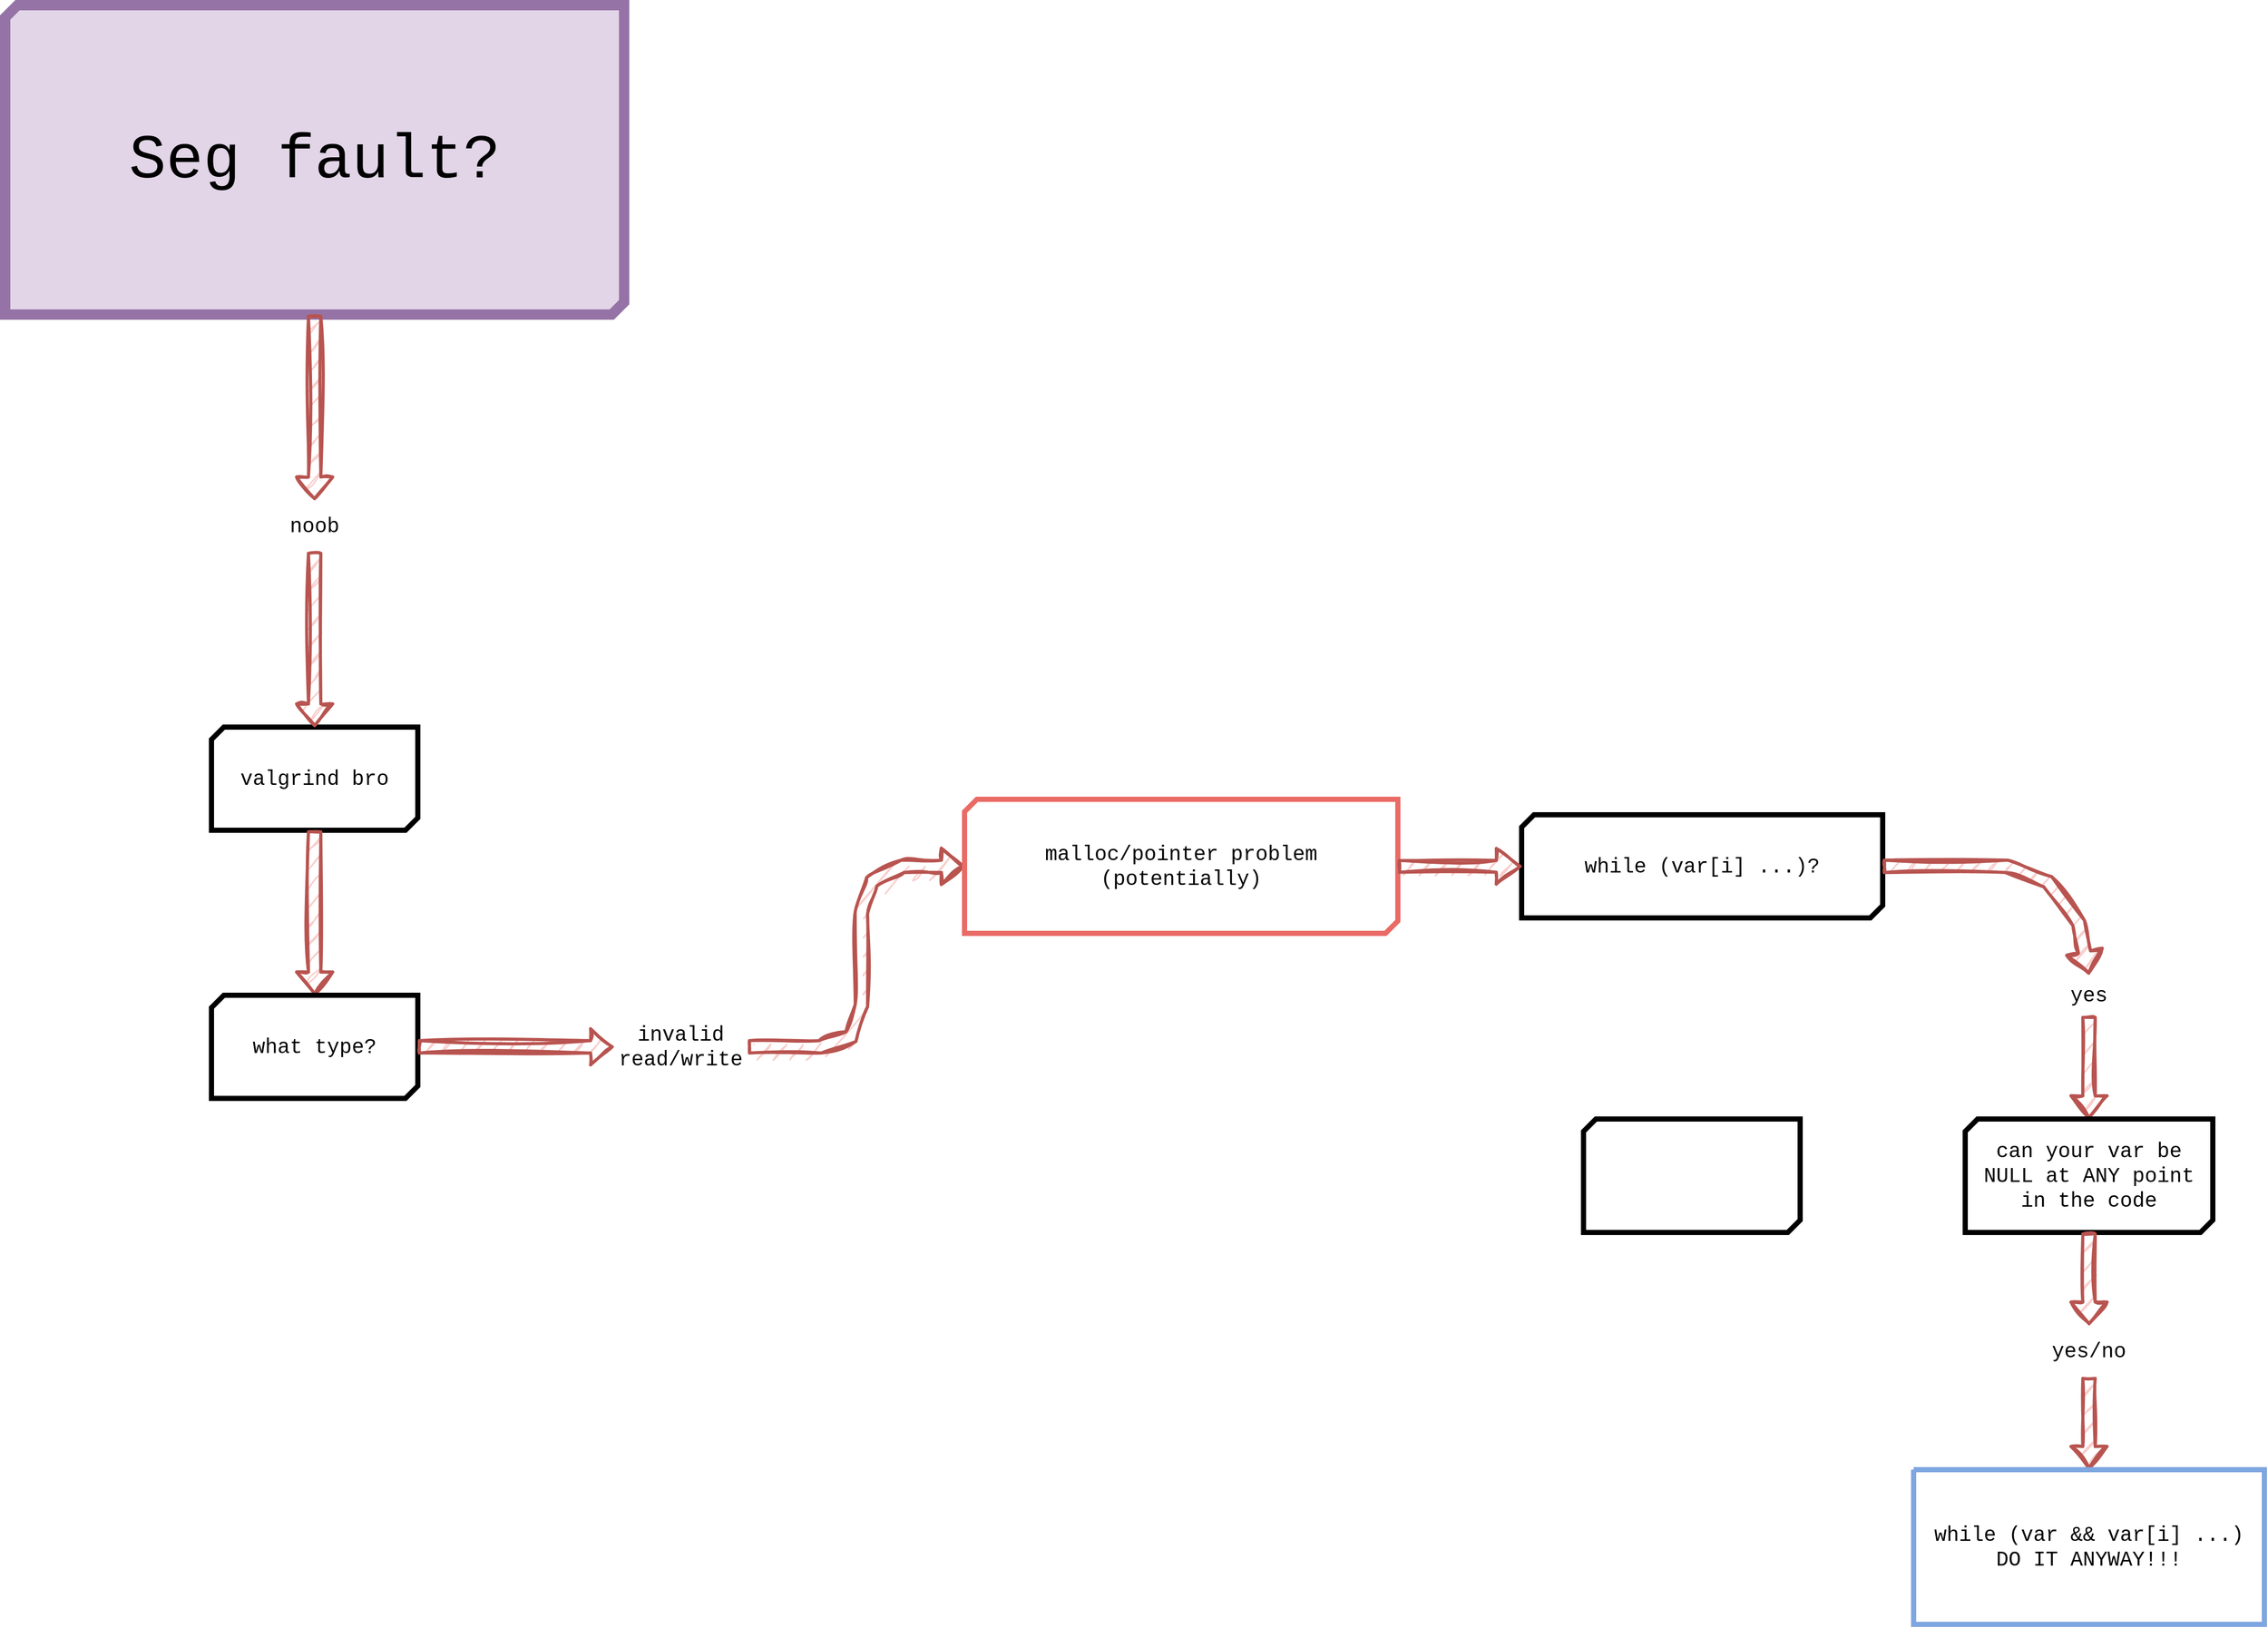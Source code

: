<mxfile version="25.0.3">
  <diagram name="Page-1" id="GB8cJ9GdSOc3UfpPXsYy">
    <mxGraphModel dx="1434" dy="760" grid="1" gridSize="10" guides="1" tooltips="1" connect="1" arrows="1" fold="1" page="1" pageScale="1" pageWidth="4000" pageHeight="4000" math="0" shadow="0">
      <root>
        <mxCell id="0" />
        <mxCell id="1" parent="0" />
        <mxCell id="dsJGXCBRymkmlx7N2I7_-28" value="" style="verticalLabelPosition=bottom;verticalAlign=top;html=1;shape=mxgraph.basic.diag_snip_rect;dx=6;whiteSpace=wrap;rounded=0;align=center;fontFamily=Helvetica;fontSize=12;fontColor=default;fillColor=default;gradientColor=none;strokeWidth=5;" vertex="1" parent="1">
          <mxGeometry x="3170" y="925" width="350" height="100" as="geometry" />
        </mxCell>
        <mxCell id="dsJGXCBRymkmlx7N2I7_-29" value="&lt;font style=&quot;font-size: 20px;&quot; face=&quot;Courier New&quot;&gt;while (var[i] ...)?&lt;/font&gt;" style="text;html=1;align=center;verticalAlign=middle;whiteSpace=wrap;rounded=0;fontFamily=Helvetica;fontSize=12;fontColor=default;" vertex="1" parent="1">
          <mxGeometry x="3170" y="910" width="350" height="130" as="geometry" />
        </mxCell>
        <mxCell id="dsJGXCBRymkmlx7N2I7_-1" value="" style="verticalLabelPosition=bottom;verticalAlign=top;html=1;shape=mxgraph.basic.diag_snip_rect;dx=6;fillColor=#e1d5e7;strokeColor=#9673a6;strokeWidth=10;whiteSpace=wrap;horizontal=1;" vertex="1" parent="1">
          <mxGeometry x="1700" y="140" width="600" height="300" as="geometry" />
        </mxCell>
        <mxCell id="dsJGXCBRymkmlx7N2I7_-2" value="&lt;p&gt;&lt;font style=&quot;font-size: 60px;&quot; face=&quot;Courier New&quot;&gt;Seg fault?&lt;/font&gt;&lt;/p&gt;" style="text;html=1;align=center;verticalAlign=middle;whiteSpace=wrap;rounded=0;fontFamily=Helvetica;fontSize=12;fontColor=default;" vertex="1" parent="1">
          <mxGeometry x="1700" y="140" width="600" height="300" as="geometry" />
        </mxCell>
        <mxCell id="dsJGXCBRymkmlx7N2I7_-5" value="" style="verticalLabelPosition=bottom;verticalAlign=top;html=1;shape=mxgraph.basic.diag_snip_rect;dx=6;whiteSpace=wrap;strokeWidth=5;align=center;fontFamily=Helvetica;fontSize=12;gradientColor=none;fillStyle=auto;shadow=0;" vertex="1" parent="1">
          <mxGeometry x="1900" y="840" width="200" height="100" as="geometry" />
        </mxCell>
        <mxCell id="dsJGXCBRymkmlx7N2I7_-4" value="" style="shape=flexArrow;endArrow=classic;html=1;rounded=0;fontFamily=Helvetica;fontSize=12;fontColor=default;exitX=0.5;exitY=1;exitDx=0;exitDy=0;exitPerimeter=0;entryX=0.5;entryY=0;entryDx=0;entryDy=0;entryPerimeter=0;fillColor=#f8cecc;strokeColor=#b85450;sourcePerimeterSpacing=0;flowAnimation=0;strokeWidth=3;targetPerimeterSpacing=0;startArrow=none;startFill=0;sketch=1;curveFitting=1;jiggle=2;" edge="1" parent="1" source="dsJGXCBRymkmlx7N2I7_-7" target="dsJGXCBRymkmlx7N2I7_-5">
          <mxGeometry width="50" height="50" relative="1" as="geometry">
            <mxPoint x="2000" y="440" as="sourcePoint" />
            <mxPoint x="2000" y="840" as="targetPoint" />
          </mxGeometry>
        </mxCell>
        <mxCell id="dsJGXCBRymkmlx7N2I7_-8" value="" style="shape=flexArrow;endArrow=classic;html=1;rounded=0;fontFamily=Helvetica;fontSize=12;fontColor=default;exitX=0.5;exitY=1;exitDx=0;exitDy=0;exitPerimeter=0;entryX=0.5;entryY=0;entryDx=0;entryDy=0;entryPerimeter=0;fillColor=#f8cecc;strokeColor=#b85450;sourcePerimeterSpacing=0;flowAnimation=0;strokeWidth=3;targetPerimeterSpacing=0;startArrow=none;startFill=0;sketch=1;curveFitting=1;jiggle=2;" edge="1" parent="1" source="dsJGXCBRymkmlx7N2I7_-1" target="dsJGXCBRymkmlx7N2I7_-7">
          <mxGeometry width="50" height="50" relative="1" as="geometry">
            <mxPoint x="2000" y="390" as="sourcePoint" />
            <mxPoint x="2000" y="960" as="targetPoint" />
          </mxGeometry>
        </mxCell>
        <mxCell id="dsJGXCBRymkmlx7N2I7_-7" value="&lt;p&gt;&lt;font face=&quot;Courier New&quot; style=&quot;font-size: 20px;&quot;&gt;noob&lt;/font&gt;&lt;/p&gt;" style="text;html=1;align=center;verticalAlign=middle;whiteSpace=wrap;rounded=0;fontFamily=Helvetica;fontSize=12;fontColor=default;" vertex="1" parent="1">
          <mxGeometry x="1970" y="620" width="60" height="50" as="geometry" />
        </mxCell>
        <mxCell id="dsJGXCBRymkmlx7N2I7_-9" value="&lt;font style=&quot;font-size: 20px;&quot; face=&quot;Courier New&quot;&gt;valgrind bro&lt;/font&gt;" style="text;html=1;align=center;verticalAlign=middle;whiteSpace=wrap;rounded=0;fontFamily=Helvetica;fontSize=12;fontColor=default;" vertex="1" parent="1">
          <mxGeometry x="1900" y="840" width="200" height="100" as="geometry" />
        </mxCell>
        <mxCell id="dsJGXCBRymkmlx7N2I7_-11" value="" style="shape=flexArrow;endArrow=classic;html=1;rounded=0;sketch=1;jiggle=2;curveFitting=1;strokeColor=#b85450;strokeWidth=3;align=center;verticalAlign=middle;fontFamily=Helvetica;fontSize=12;fontColor=default;labelBackgroundColor=default;flowAnimation=0;sourcePerimeterSpacing=0;targetPerimeterSpacing=0;fillColor=#f8cecc;entryX=0.5;entryY=0;entryDx=0;entryDy=0;entryPerimeter=0;exitX=0.5;exitY=1;exitDx=0;exitDy=0;exitPerimeter=0;" edge="1" parent="1" source="dsJGXCBRymkmlx7N2I7_-5" target="dsJGXCBRymkmlx7N2I7_-15">
          <mxGeometry width="50" height="50" relative="1" as="geometry">
            <mxPoint x="2030" y="1070" as="sourcePoint" />
            <mxPoint x="2000" y="1240" as="targetPoint" />
          </mxGeometry>
        </mxCell>
        <mxCell id="dsJGXCBRymkmlx7N2I7_-15" value="" style="verticalLabelPosition=bottom;verticalAlign=middle;html=1;shape=mxgraph.basic.diag_snip_rect;dx=6;whiteSpace=wrap;rounded=0;align=center;fontFamily=Helvetica;fontSize=12;fontColor=default;fillColor=default;gradientColor=none;strokeColor=default;strokeWidth=5;" vertex="1" parent="1">
          <mxGeometry x="1900" y="1100" width="200" height="100" as="geometry" />
        </mxCell>
        <mxCell id="dsJGXCBRymkmlx7N2I7_-17" value="&lt;font face=&quot;Courier New&quot; style=&quot;font-size: 20px;&quot;&gt;what type?&lt;/font&gt;" style="text;html=1;align=center;verticalAlign=middle;whiteSpace=wrap;rounded=0;fontFamily=Helvetica;fontSize=12;fontColor=default;" vertex="1" parent="1">
          <mxGeometry x="1900" y="1100" width="200" height="100" as="geometry" />
        </mxCell>
        <mxCell id="dsJGXCBRymkmlx7N2I7_-18" value="" style="shape=flexArrow;endArrow=classic;html=1;rounded=0;sketch=1;jiggle=2;curveFitting=1;strokeColor=#b85450;strokeWidth=3;align=center;verticalAlign=middle;fontFamily=Helvetica;fontSize=12;fontColor=default;labelBackgroundColor=default;flowAnimation=0;sourcePerimeterSpacing=0;targetPerimeterSpacing=0;fillColor=#f8cecc;exitX=1;exitY=0.5;exitDx=0;exitDy=0;entryX=0;entryY=0.5;entryDx=0;entryDy=0;" edge="1" parent="1" source="dsJGXCBRymkmlx7N2I7_-20" target="dsJGXCBRymkmlx7N2I7_-22">
          <mxGeometry width="50" height="50" relative="1" as="geometry">
            <mxPoint x="2130" y="1150" as="sourcePoint" />
            <mxPoint x="2600" y="1200" as="targetPoint" />
            <Array as="points">
              <mxPoint x="2490" y="1150" />
              <mxPoint x="2520" y="1140" />
              <mxPoint x="2530" y="1110" />
              <mxPoint x="2530" y="1020" />
              <mxPoint x="2540" y="990" />
              <mxPoint x="2570" y="975" />
            </Array>
          </mxGeometry>
        </mxCell>
        <mxCell id="dsJGXCBRymkmlx7N2I7_-19" value="" style="shape=flexArrow;endArrow=classic;html=1;rounded=0;sketch=1;jiggle=2;curveFitting=1;strokeColor=#b85450;strokeWidth=3;align=center;verticalAlign=middle;fontFamily=Helvetica;fontSize=12;fontColor=default;labelBackgroundColor=default;flowAnimation=0;sourcePerimeterSpacing=0;targetPerimeterSpacing=0;fillColor=#f8cecc;exitX=1;exitY=0.5;exitDx=0;exitDy=0;" edge="1" parent="1" source="dsJGXCBRymkmlx7N2I7_-17" target="dsJGXCBRymkmlx7N2I7_-20">
          <mxGeometry width="50" height="50" relative="1" as="geometry">
            <mxPoint x="2100" y="1150" as="sourcePoint" />
            <mxPoint x="2600" y="1150" as="targetPoint" />
          </mxGeometry>
        </mxCell>
        <mxCell id="dsJGXCBRymkmlx7N2I7_-20" value="&lt;font style=&quot;font-size: 20px;&quot; face=&quot;Courier New&quot;&gt;invalid read/write&lt;/font&gt;" style="text;html=1;align=center;verticalAlign=middle;whiteSpace=wrap;rounded=0;fontFamily=Helvetica;fontSize=12;fontColor=default;" vertex="1" parent="1">
          <mxGeometry x="2290" y="1135" width="130" height="30" as="geometry" />
        </mxCell>
        <mxCell id="dsJGXCBRymkmlx7N2I7_-21" value="" style="verticalLabelPosition=bottom;verticalAlign=top;html=1;shape=mxgraph.basic.diag_snip_rect;dx=6;whiteSpace=wrap;rounded=0;align=center;fontFamily=Helvetica;fontSize=12;fontColor=default;fillColor=default;gradientColor=none;strokeWidth=5;strokeColor=#EA6B66;" vertex="1" parent="1">
          <mxGeometry x="2630" y="910" width="420" height="130" as="geometry" />
        </mxCell>
        <mxCell id="dsJGXCBRymkmlx7N2I7_-22" value="&lt;font style=&quot;font-size: 20px;&quot; face=&quot;Courier New&quot;&gt;malloc/pointer problem (potentially)&lt;/font&gt;" style="text;html=1;align=center;verticalAlign=middle;whiteSpace=wrap;rounded=0;fontFamily=Helvetica;fontSize=12;fontColor=default;" vertex="1" parent="1">
          <mxGeometry x="2630" y="910" width="420" height="130" as="geometry" />
        </mxCell>
        <mxCell id="dsJGXCBRymkmlx7N2I7_-23" value="&amp;nbsp;" style="text;whiteSpace=wrap;html=1;fontFamily=Helvetica;fontSize=12;fontColor=default;" vertex="1" parent="1">
          <mxGeometry x="2300" y="890" width="40" height="40" as="geometry" />
        </mxCell>
        <mxCell id="dsJGXCBRymkmlx7N2I7_-24" value="&amp;nbsp;" style="text;whiteSpace=wrap;html=1;fontFamily=Helvetica;fontSize=12;fontColor=default;" vertex="1" parent="1">
          <mxGeometry x="1940" y="800" width="40" height="40" as="geometry" />
        </mxCell>
        <mxCell id="dsJGXCBRymkmlx7N2I7_-26" value="&amp;nbsp;" style="text;whiteSpace=wrap;html=1;fontFamily=Helvetica;fontSize=12;fontColor=default;" vertex="1" parent="1">
          <mxGeometry x="2400" y="1080" width="40" height="40" as="geometry" />
        </mxCell>
        <mxCell id="dsJGXCBRymkmlx7N2I7_-27" value="" style="shape=flexArrow;endArrow=classic;html=1;rounded=0;sketch=1;jiggle=2;curveFitting=1;strokeColor=#b85450;strokeWidth=3;align=center;verticalAlign=middle;fontFamily=Helvetica;fontSize=12;fontColor=default;labelBackgroundColor=default;flowAnimation=0;sourcePerimeterSpacing=0;targetPerimeterSpacing=0;fillColor=#f8cecc;exitX=1;exitY=0.5;exitDx=0;exitDy=0;width=9.565;endSize=6.678;gradientColor=none;entryX=0;entryY=0.5;entryDx=0;entryDy=0;entryPerimeter=0;" edge="1" parent="1" source="dsJGXCBRymkmlx7N2I7_-22" target="dsJGXCBRymkmlx7N2I7_-28">
          <mxGeometry width="50" height="50" relative="1" as="geometry">
            <mxPoint x="3090" y="860" as="sourcePoint" />
            <mxPoint x="3190" y="1000" as="targetPoint" />
          </mxGeometry>
        </mxCell>
        <mxCell id="dsJGXCBRymkmlx7N2I7_-30" value="" style="shape=flexArrow;endArrow=classic;html=1;rounded=0;sketch=1;jiggle=2;curveFitting=1;strokeColor=#b85450;strokeWidth=3;align=center;verticalAlign=middle;fontFamily=Helvetica;fontSize=12;fontColor=default;labelBackgroundColor=default;flowAnimation=0;sourcePerimeterSpacing=0;targetPerimeterSpacing=0;fillColor=#f8cecc;exitX=1;exitY=0.5;exitDx=0;exitDy=0;entryX=0.5;entryY=0;entryDx=0;entryDy=0;" edge="1" parent="1" source="dsJGXCBRymkmlx7N2I7_-29" target="dsJGXCBRymkmlx7N2I7_-31">
          <mxGeometry width="50" height="50" relative="1" as="geometry">
            <mxPoint x="3530" y="980" as="sourcePoint" />
            <mxPoint x="3720" y="1280" as="targetPoint" />
            <Array as="points">
              <mxPoint x="3640" y="975" />
              <mxPoint x="3680" y="990" />
              <mxPoint x="3710" y="1030" />
            </Array>
          </mxGeometry>
        </mxCell>
        <mxCell id="dsJGXCBRymkmlx7N2I7_-31" value="&lt;font style=&quot;font-size: 20px;&quot; face=&quot;Courier New&quot;&gt;yes&lt;/font&gt;" style="text;html=1;align=center;verticalAlign=middle;whiteSpace=wrap;rounded=0;fontFamily=Helvetica;fontSize=12;fontColor=default;" vertex="1" parent="1">
          <mxGeometry x="3690" y="1080" width="60" height="40" as="geometry" />
        </mxCell>
        <mxCell id="dsJGXCBRymkmlx7N2I7_-34" value="" style="shape=flexArrow;endArrow=classic;html=1;rounded=0;sketch=1;jiggle=2;curveFitting=1;strokeColor=#b85450;strokeWidth=3;align=center;verticalAlign=middle;fontFamily=Helvetica;fontSize=12;fontColor=default;labelBackgroundColor=default;flowAnimation=0;sourcePerimeterSpacing=0;targetPerimeterSpacing=0;fillColor=#f8cecc;exitX=0.5;exitY=1;exitDx=0;exitDy=0;entryX=0.5;entryY=0;entryDx=0;entryDy=0;entryPerimeter=0;" edge="1" parent="1" source="dsJGXCBRymkmlx7N2I7_-31" target="dsJGXCBRymkmlx7N2I7_-35">
          <mxGeometry width="50" height="50" relative="1" as="geometry">
            <mxPoint x="3490" y="1160" as="sourcePoint" />
            <mxPoint x="3720" y="1240" as="targetPoint" />
          </mxGeometry>
        </mxCell>
        <mxCell id="dsJGXCBRymkmlx7N2I7_-35" value="&amp;nbsp;" style="verticalLabelPosition=bottom;verticalAlign=top;html=1;shape=mxgraph.basic.diag_snip_rect;dx=6;whiteSpace=wrap;rounded=0;align=center;fontFamily=Helvetica;fontSize=12;fontColor=default;fillColor=default;gradientColor=none;strokeWidth=5;" vertex="1" parent="1">
          <mxGeometry x="3600" y="1220" width="240" height="110" as="geometry" />
        </mxCell>
        <mxCell id="dsJGXCBRymkmlx7N2I7_-36" value="&lt;font style=&quot;font-size: 20px;&quot; face=&quot;Courier New&quot;&gt;can your var be NULL at ANY point in the code&lt;/font&gt;" style="text;html=1;align=center;verticalAlign=middle;whiteSpace=wrap;rounded=0;fontFamily=Helvetica;fontSize=12;fontColor=default;" vertex="1" parent="1">
          <mxGeometry x="3600" y="1220" width="240" height="110" as="geometry" />
        </mxCell>
        <mxCell id="dsJGXCBRymkmlx7N2I7_-37" value="" style="shape=flexArrow;endArrow=classic;html=1;rounded=0;sketch=1;jiggle=2;curveFitting=1;strokeColor=#b85450;strokeWidth=3;align=center;verticalAlign=middle;fontFamily=Helvetica;fontSize=12;fontColor=default;labelBackgroundColor=default;flowAnimation=0;sourcePerimeterSpacing=0;targetPerimeterSpacing=0;fillColor=#f8cecc;exitX=0.5;exitY=1;exitDx=0;exitDy=0;" edge="1" parent="1" source="dsJGXCBRymkmlx7N2I7_-38">
          <mxGeometry width="50" height="50" relative="1" as="geometry">
            <mxPoint x="3510" y="1250" as="sourcePoint" />
            <mxPoint x="3720" y="1560" as="targetPoint" />
          </mxGeometry>
        </mxCell>
        <mxCell id="dsJGXCBRymkmlx7N2I7_-39" value="" style="shape=flexArrow;endArrow=classic;html=1;rounded=0;sketch=1;jiggle=2;curveFitting=1;strokeColor=#b85450;strokeWidth=3;align=center;verticalAlign=middle;fontFamily=Helvetica;fontSize=12;fontColor=default;labelBackgroundColor=default;flowAnimation=0;sourcePerimeterSpacing=0;targetPerimeterSpacing=0;fillColor=#f8cecc;exitX=0.5;exitY=1;exitDx=0;exitDy=0;" edge="1" parent="1" source="dsJGXCBRymkmlx7N2I7_-36" target="dsJGXCBRymkmlx7N2I7_-38">
          <mxGeometry width="50" height="50" relative="1" as="geometry">
            <mxPoint x="3720" y="1330" as="sourcePoint" />
            <mxPoint x="3720" y="1560" as="targetPoint" />
          </mxGeometry>
        </mxCell>
        <mxCell id="dsJGXCBRymkmlx7N2I7_-38" value="&lt;font style=&quot;font-size: 20px;&quot; face=&quot;Courier New&quot;&gt;yes/no&lt;/font&gt;" style="text;html=1;align=center;verticalAlign=middle;whiteSpace=wrap;rounded=0;fontFamily=Helvetica;fontSize=12;fontColor=default;" vertex="1" parent="1">
          <mxGeometry x="3680" y="1420" width="80" height="50" as="geometry" />
        </mxCell>
        <mxCell id="dsJGXCBRymkmlx7N2I7_-40" value="" style="verticalLabelPosition=bottom;verticalAlign=middle;html=1;shape=mxgraph.basic.patternFillRect;fillStyle=solid;step=5;fillStrokeWidth=0.2;fillStrokeColor=#dddddd;rounded=0;align=center;fontFamily=Helvetica;fontSize=12;strokeWidth=5;labelBackgroundColor=default;gradientColor=none;strokeColor=#7EA6E0;" vertex="1" parent="1">
          <mxGeometry x="3550" y="1560" width="340" height="150" as="geometry" />
        </mxCell>
        <mxCell id="dsJGXCBRymkmlx7N2I7_-41" value="&lt;div&gt;&lt;font face=&quot;Courier New&quot; style=&quot;font-size: 20px;&quot;&gt;while (var &amp;amp;&amp;amp; var[i] ...)&lt;/font&gt;&lt;/div&gt;&lt;div&gt;&lt;font face=&quot;Courier New&quot; style=&quot;font-size: 20px;&quot;&gt;DO IT ANYWAY!!!&lt;br&gt;&lt;/font&gt;&lt;/div&gt;" style="text;html=1;align=center;verticalAlign=middle;whiteSpace=wrap;rounded=0;fontFamily=Helvetica;fontSize=12;fontColor=default;" vertex="1" parent="1">
          <mxGeometry x="3560" y="1560" width="320" height="150" as="geometry" />
        </mxCell>
        <mxCell id="dsJGXCBRymkmlx7N2I7_-42" value="&amp;nbsp;" style="text;whiteSpace=wrap;html=1;fontFamily=Helvetica;fontSize=12;fontColor=default;" vertex="1" parent="1">
          <mxGeometry x="3350" y="890" width="40" height="40" as="geometry" />
        </mxCell>
        <mxCell id="dsJGXCBRymkmlx7N2I7_-43" value="&amp;nbsp;" style="text;whiteSpace=wrap;html=1;fontFamily=Helvetica;fontSize=12;fontColor=default;" vertex="1" parent="1">
          <mxGeometry x="2880" y="430" width="40" height="40" as="geometry" />
        </mxCell>
        <mxCell id="dsJGXCBRymkmlx7N2I7_-44" value="" style="verticalLabelPosition=bottom;verticalAlign=top;html=1;shape=mxgraph.basic.diag_snip_rect;dx=6;whiteSpace=wrap;rounded=0;align=center;fontFamily=Helvetica;fontSize=12;fontColor=default;fillColor=default;gradientColor=none;strokeWidth=5;" vertex="1" parent="1">
          <mxGeometry x="3230" y="1220" width="210" height="110" as="geometry" />
        </mxCell>
        <mxCell id="dsJGXCBRymkmlx7N2I7_-45" value="&amp;nbsp;" style="text;whiteSpace=wrap;html=1;fontFamily=Helvetica;fontSize=12;fontColor=default;" vertex="1" parent="1">
          <mxGeometry x="3500" y="990" width="40" height="40" as="geometry" />
        </mxCell>
      </root>
    </mxGraphModel>
  </diagram>
</mxfile>
